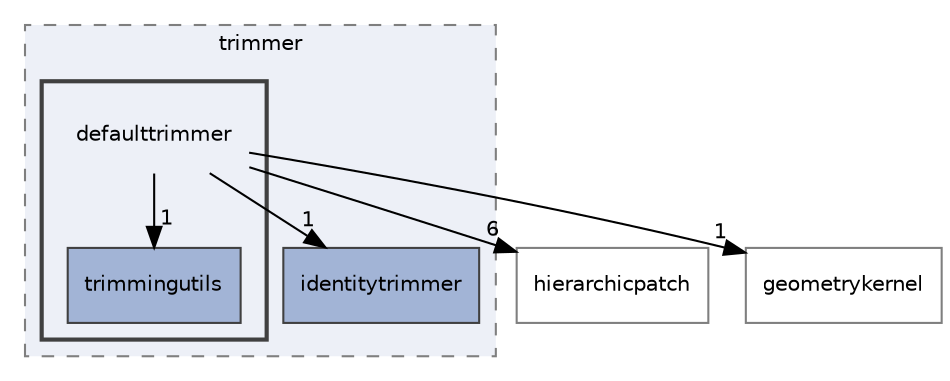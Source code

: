 digraph "defaulttrimmer"
{
 // LATEX_PDF_SIZE
  edge [fontname="Helvetica",fontsize="10",labelfontname="Helvetica",labelfontsize="10"];
  node [fontname="Helvetica",fontsize="10",shape=record];
  compound=true
  subgraph clusterdir_7d0c370ab440c4b4f78419bfc8c93eb8 {
    graph [ bgcolor="#edf0f7", pencolor="grey50", style="filled,dashed,", label="trimmer", fontname="Helvetica", fontsize="10", URL="dir_7d0c370ab440c4b4f78419bfc8c93eb8.html"]
  dir_aa3557bd66a6784b3b9e663253e8d0ba [shape=box, label="identitytrimmer", style="filled,", fillcolor="#a2b4d6", color="grey25", URL="dir_aa3557bd66a6784b3b9e663253e8d0ba.html"];
  subgraph clusterdir_265321845ed2650d675b22a94b62262d {
    graph [ bgcolor="#edf0f7", pencolor="grey25", style="filled,bold,", label="", fontname="Helvetica", fontsize="10", URL="dir_265321845ed2650d675b22a94b62262d.html"]
    dir_265321845ed2650d675b22a94b62262d [shape=plaintext, label="defaulttrimmer"];
  dir_75403dd546d989c4e56d84af3932dae7 [shape=box, label="trimmingutils", style="filled,", fillcolor="#a2b4d6", color="grey25", URL="dir_75403dd546d989c4e56d84af3932dae7.html"];
  }
  }
  dir_12fc9e68aad46ae2d80ba50ef1c96d76 [shape=box, label="hierarchicpatch", style="", fillcolor="#edf0f7", color="grey50", URL="dir_12fc9e68aad46ae2d80ba50ef1c96d76.html"];
  dir_98571e7345f7327fea7723ec1a12d870 [shape=box, label="geometrykernel", style="", fillcolor="#edf0f7", color="grey50", URL="dir_98571e7345f7327fea7723ec1a12d870.html"];
  dir_265321845ed2650d675b22a94b62262d->dir_12fc9e68aad46ae2d80ba50ef1c96d76 [headlabel="6", labeldistance=1.5 headhref="dir_000001_000007.html"];
  dir_265321845ed2650d675b22a94b62262d->dir_75403dd546d989c4e56d84af3932dae7 [headlabel="1", labeldistance=1.5 headhref="dir_000001_000021.html"];
  dir_265321845ed2650d675b22a94b62262d->dir_98571e7345f7327fea7723ec1a12d870 [headlabel="1", labeldistance=1.5 headhref="dir_000001_000006.html"];
  dir_265321845ed2650d675b22a94b62262d->dir_aa3557bd66a6784b3b9e663253e8d0ba [headlabel="1", labeldistance=1.5 headhref="dir_000001_000009.html"];
}
